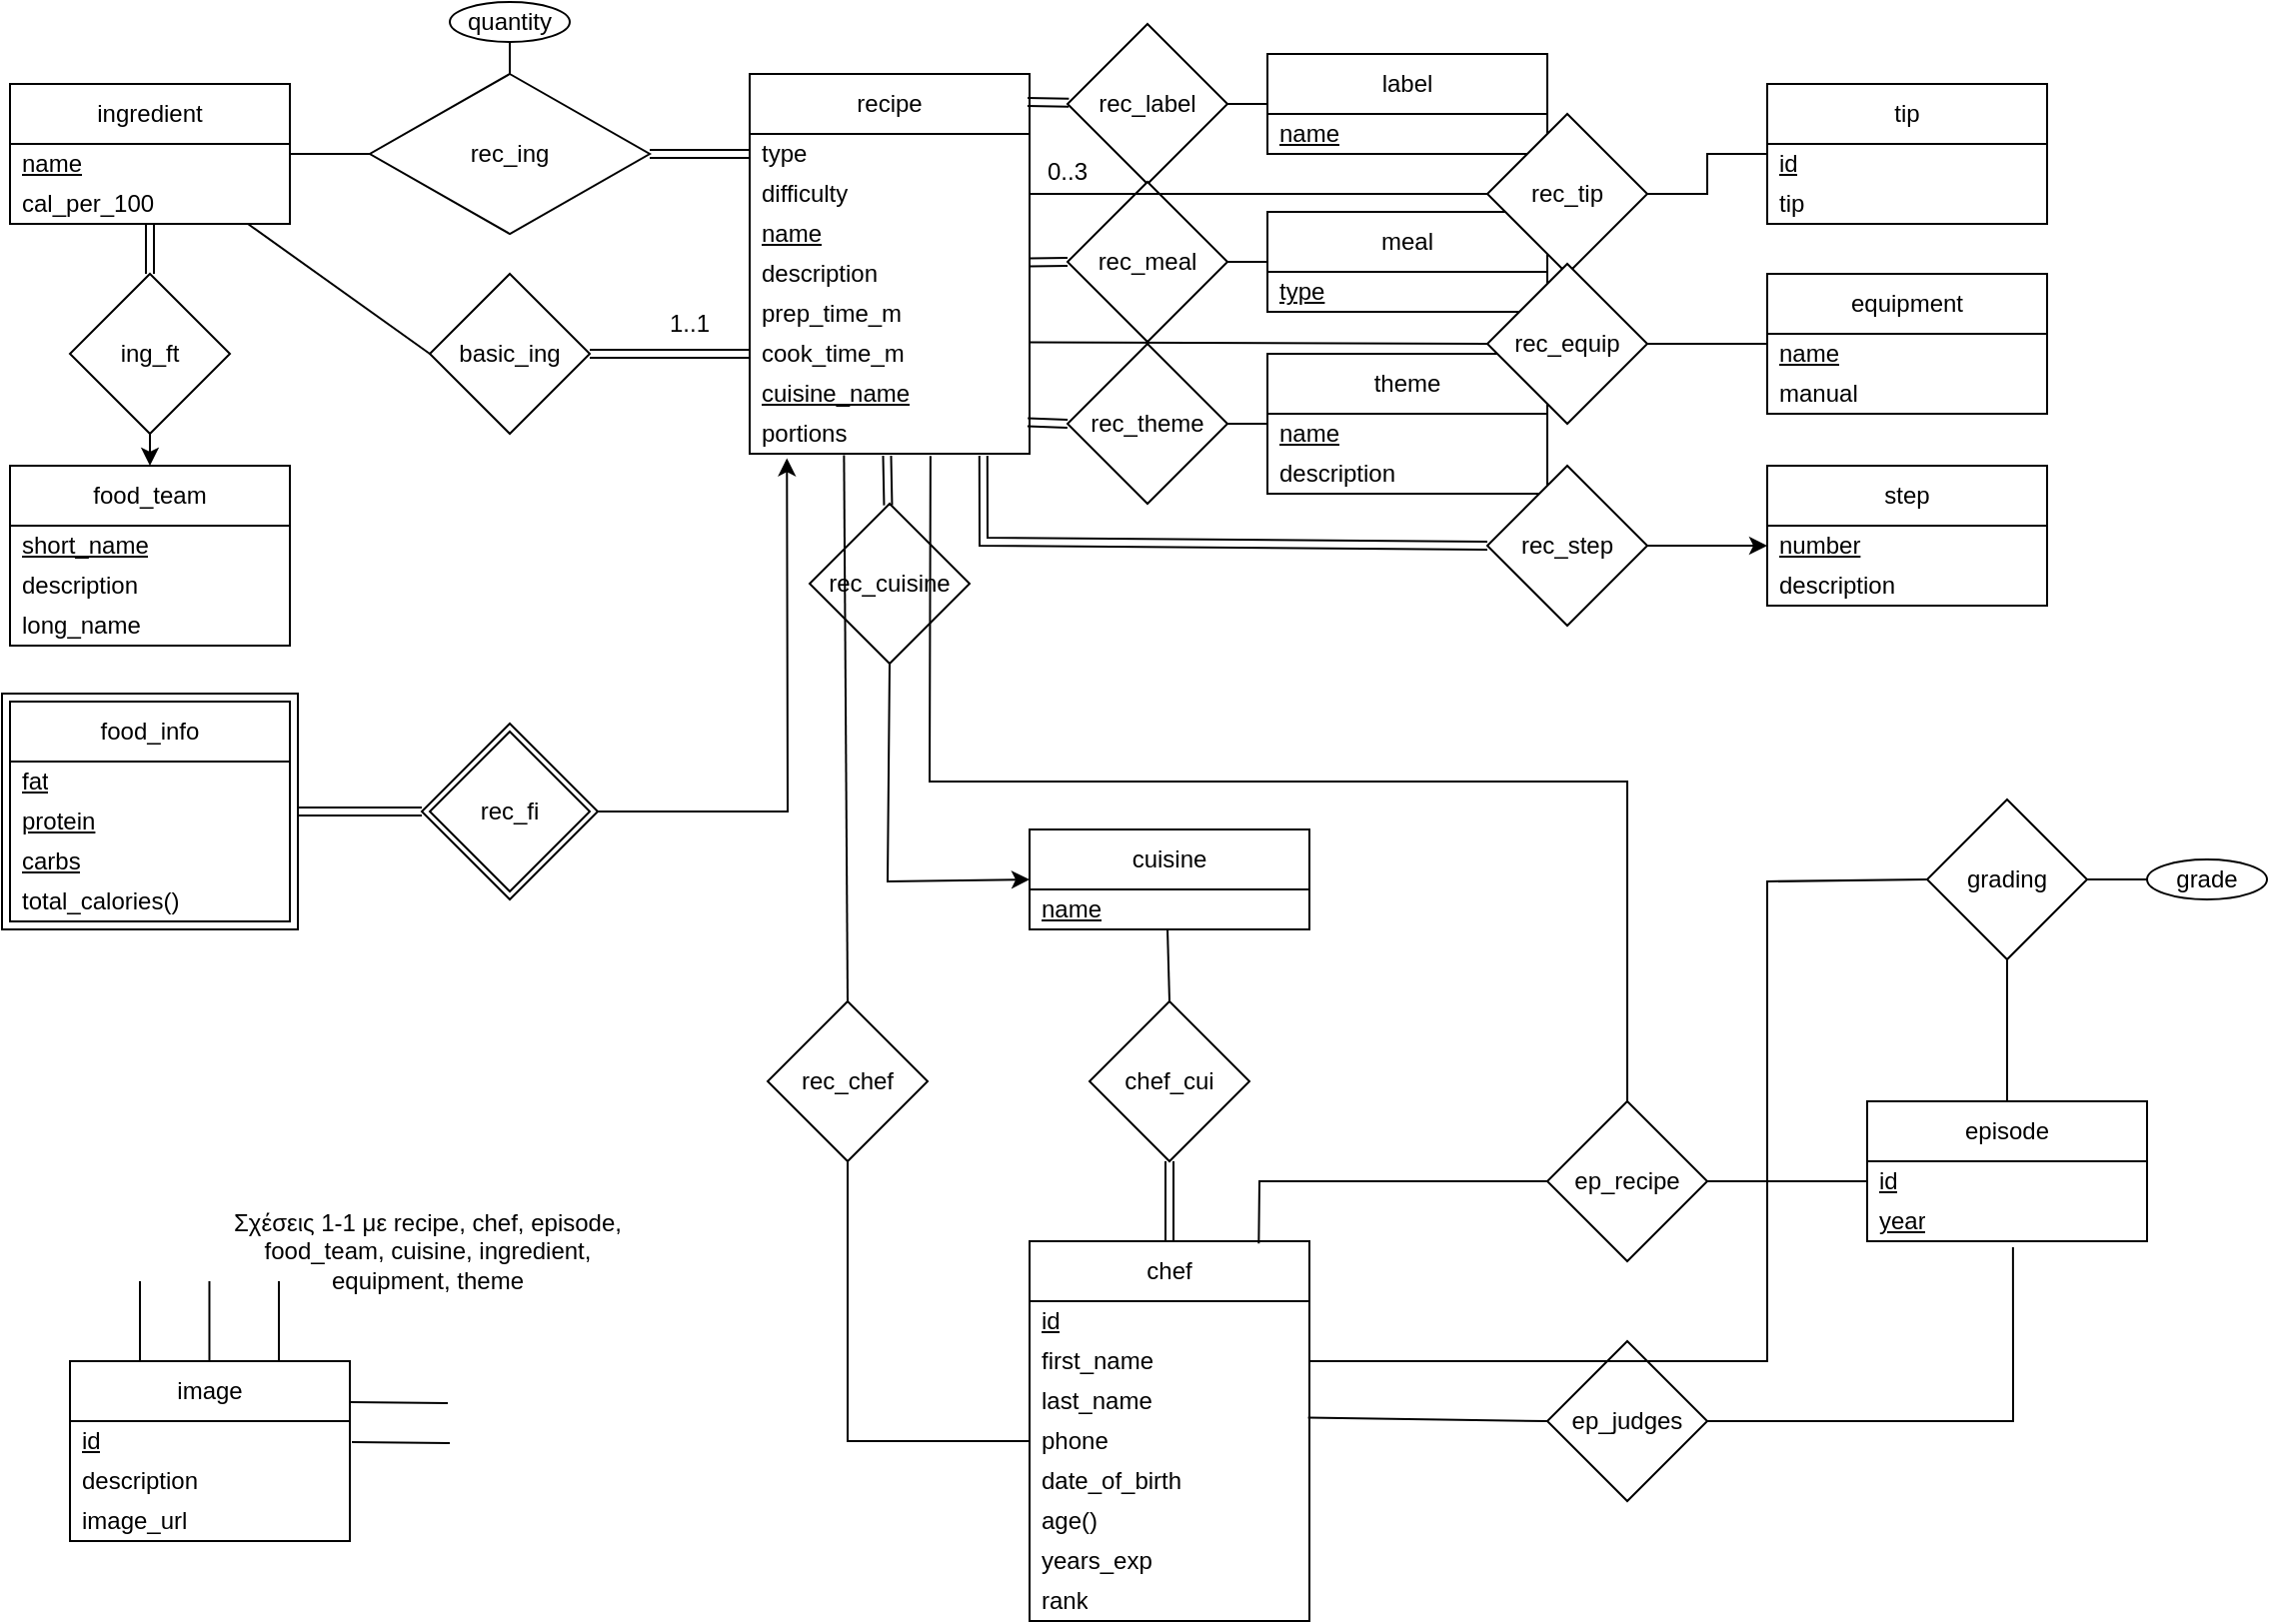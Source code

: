 <mxfile version="24.4.6" type="device">
  <diagram name="Page-1" id="VvwbTMG8EiaJd-8BkJKD">
    <mxGraphModel dx="2098" dy="1212" grid="1" gridSize="10" guides="1" tooltips="1" connect="1" arrows="1" fold="1" page="1" pageScale="1" pageWidth="1169" pageHeight="827" math="0" shadow="0">
      <root>
        <mxCell id="0" />
        <mxCell id="1" parent="0" />
        <mxCell id="Vcjih-bWMcRO7OLisYmq-1532" value="" style="group" vertex="1" connectable="0" parent="1">
          <mxGeometry x="20" y="9" width="1133" height="810" as="geometry" />
        </mxCell>
        <mxCell id="Vcjih-bWMcRO7OLisYmq-1384" value="recipe" style="swimlane;fontStyle=0;childLayout=stackLayout;horizontal=1;startSize=30;horizontalStack=0;resizeParent=1;resizeParentMax=0;resizeLast=0;collapsible=1;marginBottom=0;whiteSpace=wrap;html=1;" vertex="1" parent="Vcjih-bWMcRO7OLisYmq-1532">
          <mxGeometry x="374" y="36" width="140" height="190" as="geometry" />
        </mxCell>
        <mxCell id="Vcjih-bWMcRO7OLisYmq-1385" value="type" style="text;strokeColor=none;fillColor=none;align=left;verticalAlign=middle;spacingLeft=4;spacingRight=4;overflow=hidden;points=[[0,0.5],[1,0.5]];portConstraint=eastwest;rotatable=0;whiteSpace=wrap;html=1;" vertex="1" parent="Vcjih-bWMcRO7OLisYmq-1384">
          <mxGeometry y="30" width="140" height="20" as="geometry" />
        </mxCell>
        <mxCell id="Vcjih-bWMcRO7OLisYmq-1386" value="difficulty" style="text;strokeColor=none;fillColor=none;align=left;verticalAlign=middle;spacingLeft=4;spacingRight=4;overflow=hidden;points=[[0,0.5],[1,0.5]];portConstraint=eastwest;rotatable=0;whiteSpace=wrap;html=1;" vertex="1" parent="Vcjih-bWMcRO7OLisYmq-1384">
          <mxGeometry y="50" width="140" height="20" as="geometry" />
        </mxCell>
        <mxCell id="Vcjih-bWMcRO7OLisYmq-1387" value="&lt;u&gt;name&lt;/u&gt;" style="text;strokeColor=none;fillColor=none;align=left;verticalAlign=middle;spacingLeft=4;spacingRight=4;overflow=hidden;points=[[0,0.5],[1,0.5]];portConstraint=eastwest;rotatable=0;whiteSpace=wrap;html=1;" vertex="1" parent="Vcjih-bWMcRO7OLisYmq-1384">
          <mxGeometry y="70" width="140" height="20" as="geometry" />
        </mxCell>
        <mxCell id="Vcjih-bWMcRO7OLisYmq-1389" value="description" style="text;strokeColor=none;fillColor=none;align=left;verticalAlign=middle;spacingLeft=4;spacingRight=4;overflow=hidden;points=[[0,0.5],[1,0.5]];portConstraint=eastwest;rotatable=0;whiteSpace=wrap;html=1;" vertex="1" parent="Vcjih-bWMcRO7OLisYmq-1384">
          <mxGeometry y="90" width="140" height="20" as="geometry" />
        </mxCell>
        <mxCell id="Vcjih-bWMcRO7OLisYmq-1390" value="prep_time_m" style="text;strokeColor=none;fillColor=none;align=left;verticalAlign=middle;spacingLeft=4;spacingRight=4;overflow=hidden;points=[[0,0.5],[1,0.5]];portConstraint=eastwest;rotatable=0;whiteSpace=wrap;html=1;" vertex="1" parent="Vcjih-bWMcRO7OLisYmq-1384">
          <mxGeometry y="110" width="140" height="20" as="geometry" />
        </mxCell>
        <mxCell id="Vcjih-bWMcRO7OLisYmq-1391" value="cook_time_m" style="text;strokeColor=none;fillColor=none;align=left;verticalAlign=middle;spacingLeft=4;spacingRight=4;overflow=hidden;points=[[0,0.5],[1,0.5]];portConstraint=eastwest;rotatable=0;whiteSpace=wrap;html=1;" vertex="1" parent="Vcjih-bWMcRO7OLisYmq-1384">
          <mxGeometry y="130" width="140" height="20" as="geometry" />
        </mxCell>
        <mxCell id="Vcjih-bWMcRO7OLisYmq-1392" value="&lt;u&gt;cuisine_name&lt;/u&gt;" style="text;strokeColor=none;fillColor=none;align=left;verticalAlign=middle;spacingLeft=4;spacingRight=4;overflow=hidden;points=[[0,0.5],[1,0.5]];portConstraint=eastwest;rotatable=0;whiteSpace=wrap;html=1;" vertex="1" parent="Vcjih-bWMcRO7OLisYmq-1384">
          <mxGeometry y="150" width="140" height="20" as="geometry" />
        </mxCell>
        <mxCell id="Vcjih-bWMcRO7OLisYmq-1394" value="portions" style="text;strokeColor=none;fillColor=none;align=left;verticalAlign=middle;spacingLeft=4;spacingRight=4;overflow=hidden;points=[[0,0.5],[1,0.5]];portConstraint=eastwest;rotatable=0;whiteSpace=wrap;html=1;" vertex="1" parent="Vcjih-bWMcRO7OLisYmq-1384">
          <mxGeometry y="170" width="140" height="20" as="geometry" />
        </mxCell>
        <mxCell id="Vcjih-bWMcRO7OLisYmq-1396" value="ingredient" style="swimlane;fontStyle=0;childLayout=stackLayout;horizontal=1;startSize=30;horizontalStack=0;resizeParent=1;resizeParentMax=0;resizeLast=0;collapsible=1;marginBottom=0;whiteSpace=wrap;html=1;" vertex="1" parent="Vcjih-bWMcRO7OLisYmq-1532">
          <mxGeometry x="4" y="41" width="140" height="70" as="geometry" />
        </mxCell>
        <mxCell id="Vcjih-bWMcRO7OLisYmq-1397" value="&lt;u&gt;name&lt;/u&gt;" style="text;strokeColor=none;fillColor=none;align=left;verticalAlign=middle;spacingLeft=4;spacingRight=4;overflow=hidden;points=[[0,0.5],[1,0.5]];portConstraint=eastwest;rotatable=0;whiteSpace=wrap;html=1;" vertex="1" parent="Vcjih-bWMcRO7OLisYmq-1396">
          <mxGeometry y="30" width="140" height="20" as="geometry" />
        </mxCell>
        <mxCell id="Vcjih-bWMcRO7OLisYmq-1398" value="cal_per_100" style="text;strokeColor=none;fillColor=none;align=left;verticalAlign=middle;spacingLeft=4;spacingRight=4;overflow=hidden;points=[[0,0.5],[1,0.5]];portConstraint=eastwest;rotatable=0;whiteSpace=wrap;html=1;" vertex="1" parent="Vcjih-bWMcRO7OLisYmq-1396">
          <mxGeometry y="50" width="140" height="20" as="geometry" />
        </mxCell>
        <mxCell id="Vcjih-bWMcRO7OLisYmq-1407" value="rec_ing" style="rhombus;whiteSpace=wrap;html=1;" vertex="1" parent="Vcjih-bWMcRO7OLisYmq-1532">
          <mxGeometry x="184" y="36" width="140" height="80" as="geometry" />
        </mxCell>
        <mxCell id="Vcjih-bWMcRO7OLisYmq-1409" value="" style="shape=link;endArrow=classic;html=1;rounded=0;entryX=1;entryY=0.5;entryDx=0;entryDy=0;exitX=0;exitY=0.5;exitDx=0;exitDy=0;" edge="1" parent="Vcjih-bWMcRO7OLisYmq-1532" source="Vcjih-bWMcRO7OLisYmq-1385" target="Vcjih-bWMcRO7OLisYmq-1407">
          <mxGeometry width="50" height="50" relative="1" as="geometry">
            <mxPoint x="314" y="346" as="sourcePoint" />
            <mxPoint x="364" y="296" as="targetPoint" />
          </mxGeometry>
        </mxCell>
        <mxCell id="Vcjih-bWMcRO7OLisYmq-1410" value="" style="endArrow=none;html=1;rounded=0;entryX=0;entryY=0.5;entryDx=0;entryDy=0;" edge="1" parent="Vcjih-bWMcRO7OLisYmq-1532" source="Vcjih-bWMcRO7OLisYmq-1396" target="Vcjih-bWMcRO7OLisYmq-1407">
          <mxGeometry width="50" height="50" relative="1" as="geometry">
            <mxPoint x="484" y="446" as="sourcePoint" />
            <mxPoint x="534" y="396" as="targetPoint" />
          </mxGeometry>
        </mxCell>
        <mxCell id="Vcjih-bWMcRO7OLisYmq-1411" value="food_team" style="swimlane;fontStyle=0;childLayout=stackLayout;horizontal=1;startSize=30;horizontalStack=0;resizeParent=1;resizeParentMax=0;resizeLast=0;collapsible=1;marginBottom=0;whiteSpace=wrap;html=1;" vertex="1" parent="Vcjih-bWMcRO7OLisYmq-1532">
          <mxGeometry x="4" y="232" width="140" height="90" as="geometry" />
        </mxCell>
        <mxCell id="Vcjih-bWMcRO7OLisYmq-1412" value="&lt;u&gt;short_name&lt;/u&gt;" style="text;strokeColor=none;fillColor=none;align=left;verticalAlign=middle;spacingLeft=4;spacingRight=4;overflow=hidden;points=[[0,0.5],[1,0.5]];portConstraint=eastwest;rotatable=0;whiteSpace=wrap;html=1;" vertex="1" parent="Vcjih-bWMcRO7OLisYmq-1411">
          <mxGeometry y="30" width="140" height="20" as="geometry" />
        </mxCell>
        <mxCell id="Vcjih-bWMcRO7OLisYmq-1413" value="description" style="text;strokeColor=none;fillColor=none;align=left;verticalAlign=middle;spacingLeft=4;spacingRight=4;overflow=hidden;points=[[0,0.5],[1,0.5]];portConstraint=eastwest;rotatable=0;whiteSpace=wrap;html=1;" vertex="1" parent="Vcjih-bWMcRO7OLisYmq-1411">
          <mxGeometry y="50" width="140" height="20" as="geometry" />
        </mxCell>
        <mxCell id="Vcjih-bWMcRO7OLisYmq-1414" value="long_name" style="text;strokeColor=none;fillColor=none;align=left;verticalAlign=middle;spacingLeft=4;spacingRight=4;overflow=hidden;points=[[0,0.5],[1,0.5]];portConstraint=eastwest;rotatable=0;whiteSpace=wrap;html=1;" vertex="1" parent="Vcjih-bWMcRO7OLisYmq-1411">
          <mxGeometry y="70" width="140" height="20" as="geometry" />
        </mxCell>
        <mxCell id="Vcjih-bWMcRO7OLisYmq-1416" value="ing_ft" style="rhombus;whiteSpace=wrap;html=1;" vertex="1" parent="Vcjih-bWMcRO7OLisYmq-1532">
          <mxGeometry x="34" y="136" width="80" height="80" as="geometry" />
        </mxCell>
        <mxCell id="Vcjih-bWMcRO7OLisYmq-1417" value="" style="shape=link;endArrow=classic;html=1;rounded=0;entryX=0.5;entryY=0;entryDx=0;entryDy=0;" edge="1" parent="Vcjih-bWMcRO7OLisYmq-1532" source="Vcjih-bWMcRO7OLisYmq-1396" target="Vcjih-bWMcRO7OLisYmq-1416">
          <mxGeometry width="50" height="50" relative="1" as="geometry">
            <mxPoint x="494" y="376" as="sourcePoint" />
            <mxPoint x="544" y="326" as="targetPoint" />
          </mxGeometry>
        </mxCell>
        <mxCell id="Vcjih-bWMcRO7OLisYmq-1418" value="" style="endArrow=classic;html=1;rounded=0;entryX=0.5;entryY=0;entryDx=0;entryDy=0;exitX=0.5;exitY=1;exitDx=0;exitDy=0;" edge="1" parent="Vcjih-bWMcRO7OLisYmq-1532" source="Vcjih-bWMcRO7OLisYmq-1416" target="Vcjih-bWMcRO7OLisYmq-1411">
          <mxGeometry width="50" height="50" relative="1" as="geometry">
            <mxPoint x="494" y="376" as="sourcePoint" />
            <mxPoint x="544" y="326" as="targetPoint" />
          </mxGeometry>
        </mxCell>
        <mxCell id="Vcjih-bWMcRO7OLisYmq-1419" value="basic_ing" style="rhombus;whiteSpace=wrap;html=1;" vertex="1" parent="Vcjih-bWMcRO7OLisYmq-1532">
          <mxGeometry x="214" y="136" width="80" height="80" as="geometry" />
        </mxCell>
        <mxCell id="Vcjih-bWMcRO7OLisYmq-1420" value="" style="shape=link;endArrow=classic;html=1;rounded=0;entryX=1;entryY=0.5;entryDx=0;entryDy=0;exitX=0;exitY=0.5;exitDx=0;exitDy=0;" edge="1" parent="Vcjih-bWMcRO7OLisYmq-1532" source="Vcjih-bWMcRO7OLisYmq-1391" target="Vcjih-bWMcRO7OLisYmq-1419">
          <mxGeometry width="50" height="50" relative="1" as="geometry">
            <mxPoint x="384" y="86" as="sourcePoint" />
            <mxPoint x="334" y="86" as="targetPoint" />
          </mxGeometry>
        </mxCell>
        <mxCell id="Vcjih-bWMcRO7OLisYmq-1421" value="" style="endArrow=none;html=1;rounded=0;entryX=0;entryY=0.5;entryDx=0;entryDy=0;" edge="1" parent="Vcjih-bWMcRO7OLisYmq-1532" source="Vcjih-bWMcRO7OLisYmq-1396" target="Vcjih-bWMcRO7OLisYmq-1419">
          <mxGeometry width="50" height="50" relative="1" as="geometry">
            <mxPoint x="154" y="86" as="sourcePoint" />
            <mxPoint x="194" y="86" as="targetPoint" />
          </mxGeometry>
        </mxCell>
        <mxCell id="Vcjih-bWMcRO7OLisYmq-1422" value="1..1" style="text;html=1;align=center;verticalAlign=middle;whiteSpace=wrap;rounded=0;" vertex="1" parent="Vcjih-bWMcRO7OLisYmq-1532">
          <mxGeometry x="314" y="146" width="60" height="30" as="geometry" />
        </mxCell>
        <mxCell id="Vcjih-bWMcRO7OLisYmq-1425" value="label" style="swimlane;fontStyle=0;childLayout=stackLayout;horizontal=1;startSize=30;horizontalStack=0;resizeParent=1;resizeParentMax=0;resizeLast=0;collapsible=1;marginBottom=0;whiteSpace=wrap;html=1;" vertex="1" parent="Vcjih-bWMcRO7OLisYmq-1532">
          <mxGeometry x="633" y="26" width="140" height="50" as="geometry" />
        </mxCell>
        <mxCell id="Vcjih-bWMcRO7OLisYmq-1426" value="&lt;u&gt;name&lt;/u&gt;" style="text;strokeColor=none;fillColor=none;align=left;verticalAlign=middle;spacingLeft=4;spacingRight=4;overflow=hidden;points=[[0,0.5],[1,0.5]];portConstraint=eastwest;rotatable=0;whiteSpace=wrap;html=1;" vertex="1" parent="Vcjih-bWMcRO7OLisYmq-1425">
          <mxGeometry y="30" width="140" height="20" as="geometry" />
        </mxCell>
        <mxCell id="Vcjih-bWMcRO7OLisYmq-1428" value="meal" style="swimlane;fontStyle=0;childLayout=stackLayout;horizontal=1;startSize=30;horizontalStack=0;resizeParent=1;resizeParentMax=0;resizeLast=0;collapsible=1;marginBottom=0;whiteSpace=wrap;html=1;" vertex="1" parent="Vcjih-bWMcRO7OLisYmq-1532">
          <mxGeometry x="633" y="105" width="140" height="50" as="geometry" />
        </mxCell>
        <mxCell id="Vcjih-bWMcRO7OLisYmq-1429" value="&lt;u&gt;type&lt;/u&gt;" style="text;strokeColor=none;fillColor=none;align=left;verticalAlign=middle;spacingLeft=4;spacingRight=4;overflow=hidden;points=[[0,0.5],[1,0.5]];portConstraint=eastwest;rotatable=0;whiteSpace=wrap;html=1;" vertex="1" parent="Vcjih-bWMcRO7OLisYmq-1428">
          <mxGeometry y="30" width="140" height="20" as="geometry" />
        </mxCell>
        <mxCell id="Vcjih-bWMcRO7OLisYmq-1430" value="rec_label" style="rhombus;whiteSpace=wrap;html=1;" vertex="1" parent="Vcjih-bWMcRO7OLisYmq-1532">
          <mxGeometry x="533" y="11" width="80" height="80" as="geometry" />
        </mxCell>
        <mxCell id="Vcjih-bWMcRO7OLisYmq-1431" value="rec_meal" style="rhombus;whiteSpace=wrap;html=1;" vertex="1" parent="Vcjih-bWMcRO7OLisYmq-1532">
          <mxGeometry x="533" y="90" width="80" height="80" as="geometry" />
        </mxCell>
        <mxCell id="Vcjih-bWMcRO7OLisYmq-1432" value="" style="endArrow=none;html=1;rounded=0;entryX=0;entryY=0.5;entryDx=0;entryDy=0;exitX=1;exitY=0.5;exitDx=0;exitDy=0;" edge="1" parent="Vcjih-bWMcRO7OLisYmq-1532" source="Vcjih-bWMcRO7OLisYmq-1431" target="Vcjih-bWMcRO7OLisYmq-1428">
          <mxGeometry width="50" height="50" relative="1" as="geometry">
            <mxPoint x="503" y="400" as="sourcePoint" />
            <mxPoint x="553" y="350" as="targetPoint" />
          </mxGeometry>
        </mxCell>
        <mxCell id="Vcjih-bWMcRO7OLisYmq-1433" value="" style="endArrow=none;html=1;rounded=0;entryX=0;entryY=0.5;entryDx=0;entryDy=0;exitX=1;exitY=0.5;exitDx=0;exitDy=0;" edge="1" parent="Vcjih-bWMcRO7OLisYmq-1532" source="Vcjih-bWMcRO7OLisYmq-1430" target="Vcjih-bWMcRO7OLisYmq-1425">
          <mxGeometry width="50" height="50" relative="1" as="geometry">
            <mxPoint x="623" y="131" as="sourcePoint" />
            <mxPoint x="643" y="131" as="targetPoint" />
          </mxGeometry>
        </mxCell>
        <mxCell id="Vcjih-bWMcRO7OLisYmq-1434" value="" style="endArrow=none;html=1;rounded=0;shape=link;" edge="1" parent="Vcjih-bWMcRO7OLisYmq-1532" target="Vcjih-bWMcRO7OLisYmq-1430">
          <mxGeometry width="50" height="50" relative="1" as="geometry">
            <mxPoint x="513" y="50" as="sourcePoint" />
            <mxPoint x="533" y="54" as="targetPoint" />
          </mxGeometry>
        </mxCell>
        <mxCell id="Vcjih-bWMcRO7OLisYmq-1435" value="" style="endArrow=none;html=1;rounded=0;entryX=0;entryY=0.5;entryDx=0;entryDy=0;shape=link;" edge="1" parent="Vcjih-bWMcRO7OLisYmq-1532" source="Vcjih-bWMcRO7OLisYmq-1384" target="Vcjih-bWMcRO7OLisYmq-1431">
          <mxGeometry width="50" height="50" relative="1" as="geometry">
            <mxPoint x="523" y="60" as="sourcePoint" />
            <mxPoint x="543" y="64" as="targetPoint" />
          </mxGeometry>
        </mxCell>
        <mxCell id="Vcjih-bWMcRO7OLisYmq-1436" value="theme" style="swimlane;fontStyle=0;childLayout=stackLayout;horizontal=1;startSize=30;horizontalStack=0;resizeParent=1;resizeParentMax=0;resizeLast=0;collapsible=1;marginBottom=0;whiteSpace=wrap;html=1;" vertex="1" parent="Vcjih-bWMcRO7OLisYmq-1532">
          <mxGeometry x="633" y="176" width="140" height="70" as="geometry" />
        </mxCell>
        <mxCell id="Vcjih-bWMcRO7OLisYmq-1437" value="&lt;u&gt;name&lt;/u&gt;" style="text;strokeColor=none;fillColor=none;align=left;verticalAlign=middle;spacingLeft=4;spacingRight=4;overflow=hidden;points=[[0,0.5],[1,0.5]];portConstraint=eastwest;rotatable=0;whiteSpace=wrap;html=1;fontStyle=0" vertex="1" parent="Vcjih-bWMcRO7OLisYmq-1436">
          <mxGeometry y="30" width="140" height="20" as="geometry" />
        </mxCell>
        <mxCell id="Vcjih-bWMcRO7OLisYmq-1440" value="description" style="text;strokeColor=none;fillColor=none;align=left;verticalAlign=middle;spacingLeft=4;spacingRight=4;overflow=hidden;points=[[0,0.5],[1,0.5]];portConstraint=eastwest;rotatable=0;whiteSpace=wrap;html=1;fontStyle=0" vertex="1" parent="Vcjih-bWMcRO7OLisYmq-1436">
          <mxGeometry y="50" width="140" height="20" as="geometry" />
        </mxCell>
        <mxCell id="Vcjih-bWMcRO7OLisYmq-1442" value="" style="edgeStyle=orthogonalEdgeStyle;rounded=0;orthogonalLoop=1;jettySize=auto;html=1;endArrow=none;endFill=0;" edge="1" parent="Vcjih-bWMcRO7OLisYmq-1532" source="Vcjih-bWMcRO7OLisYmq-1441" target="Vcjih-bWMcRO7OLisYmq-1436">
          <mxGeometry relative="1" as="geometry" />
        </mxCell>
        <mxCell id="Vcjih-bWMcRO7OLisYmq-1441" value="rec_theme" style="rhombus;whiteSpace=wrap;html=1;" vertex="1" parent="Vcjih-bWMcRO7OLisYmq-1532">
          <mxGeometry x="533" y="171" width="80" height="80" as="geometry" />
        </mxCell>
        <mxCell id="Vcjih-bWMcRO7OLisYmq-1445" value="" style="endArrow=none;html=1;rounded=0;entryX=0;entryY=0.5;entryDx=0;entryDy=0;shape=link;exitX=0.993;exitY=0.212;exitDx=0;exitDy=0;exitPerimeter=0;" edge="1" parent="Vcjih-bWMcRO7OLisYmq-1532" source="Vcjih-bWMcRO7OLisYmq-1394" target="Vcjih-bWMcRO7OLisYmq-1441">
          <mxGeometry width="50" height="50" relative="1" as="geometry">
            <mxPoint x="524" y="187" as="sourcePoint" />
            <mxPoint x="543" y="187" as="targetPoint" />
          </mxGeometry>
        </mxCell>
        <mxCell id="Vcjih-bWMcRO7OLisYmq-1447" value="tip" style="swimlane;fontStyle=0;childLayout=stackLayout;horizontal=1;startSize=30;horizontalStack=0;resizeParent=1;resizeParentMax=0;resizeLast=0;collapsible=1;marginBottom=0;whiteSpace=wrap;html=1;" vertex="1" parent="Vcjih-bWMcRO7OLisYmq-1532">
          <mxGeometry x="883" y="41" width="140" height="70" as="geometry" />
        </mxCell>
        <mxCell id="Vcjih-bWMcRO7OLisYmq-1448" value="&lt;u&gt;id&lt;/u&gt;" style="text;strokeColor=none;fillColor=none;align=left;verticalAlign=middle;spacingLeft=4;spacingRight=4;overflow=hidden;points=[[0,0.5],[1,0.5]];portConstraint=eastwest;rotatable=0;whiteSpace=wrap;html=1;fontStyle=0" vertex="1" parent="Vcjih-bWMcRO7OLisYmq-1447">
          <mxGeometry y="30" width="140" height="20" as="geometry" />
        </mxCell>
        <mxCell id="Vcjih-bWMcRO7OLisYmq-1449" value="tip" style="text;strokeColor=none;fillColor=none;align=left;verticalAlign=middle;spacingLeft=4;spacingRight=4;overflow=hidden;points=[[0,0.5],[1,0.5]];portConstraint=eastwest;rotatable=0;whiteSpace=wrap;html=1;fontStyle=0" vertex="1" parent="Vcjih-bWMcRO7OLisYmq-1447">
          <mxGeometry y="50" width="140" height="20" as="geometry" />
        </mxCell>
        <mxCell id="Vcjih-bWMcRO7OLisYmq-1451" value="" style="edgeStyle=orthogonalEdgeStyle;rounded=0;orthogonalLoop=1;jettySize=auto;html=1;endArrow=none;endFill=0;" edge="1" parent="Vcjih-bWMcRO7OLisYmq-1532" source="Vcjih-bWMcRO7OLisYmq-1450" target="Vcjih-bWMcRO7OLisYmq-1447">
          <mxGeometry relative="1" as="geometry" />
        </mxCell>
        <mxCell id="Vcjih-bWMcRO7OLisYmq-1450" value="rec_tip" style="rhombus;whiteSpace=wrap;html=1;" vertex="1" parent="Vcjih-bWMcRO7OLisYmq-1532">
          <mxGeometry x="743" y="56" width="80" height="80" as="geometry" />
        </mxCell>
        <mxCell id="Vcjih-bWMcRO7OLisYmq-1452" value="" style="edgeStyle=orthogonalEdgeStyle;rounded=0;orthogonalLoop=1;jettySize=auto;html=1;endArrow=none;endFill=0;exitX=0;exitY=0.5;exitDx=0;exitDy=0;entryX=1;entryY=0.5;entryDx=0;entryDy=0;" edge="1" parent="Vcjih-bWMcRO7OLisYmq-1532" source="Vcjih-bWMcRO7OLisYmq-1450" target="Vcjih-bWMcRO7OLisYmq-1386">
          <mxGeometry relative="1" as="geometry">
            <mxPoint x="833" y="106" as="sourcePoint" />
            <mxPoint x="893" y="106" as="targetPoint" />
          </mxGeometry>
        </mxCell>
        <mxCell id="Vcjih-bWMcRO7OLisYmq-1453" value="0..3" style="text;html=1;align=center;verticalAlign=middle;whiteSpace=wrap;rounded=0;" vertex="1" parent="Vcjih-bWMcRO7OLisYmq-1532">
          <mxGeometry x="503" y="70" width="60" height="30" as="geometry" />
        </mxCell>
        <mxCell id="Vcjih-bWMcRO7OLisYmq-1454" value="cuisine" style="swimlane;fontStyle=0;childLayout=stackLayout;horizontal=1;startSize=30;horizontalStack=0;resizeParent=1;resizeParentMax=0;resizeLast=0;collapsible=1;marginBottom=0;whiteSpace=wrap;html=1;" vertex="1" parent="Vcjih-bWMcRO7OLisYmq-1532">
          <mxGeometry x="514" y="414" width="140" height="50" as="geometry" />
        </mxCell>
        <mxCell id="Vcjih-bWMcRO7OLisYmq-1455" value="&lt;u&gt;name&lt;/u&gt;" style="text;strokeColor=none;fillColor=none;align=left;verticalAlign=middle;spacingLeft=4;spacingRight=4;overflow=hidden;points=[[0,0.5],[1,0.5]];portConstraint=eastwest;rotatable=0;whiteSpace=wrap;html=1;" vertex="1" parent="Vcjih-bWMcRO7OLisYmq-1454">
          <mxGeometry y="30" width="140" height="20" as="geometry" />
        </mxCell>
        <mxCell id="Vcjih-bWMcRO7OLisYmq-1459" value="rec_cuisine" style="rhombus;whiteSpace=wrap;html=1;" vertex="1" parent="Vcjih-bWMcRO7OLisYmq-1532">
          <mxGeometry x="404" y="251" width="80" height="80" as="geometry" />
        </mxCell>
        <mxCell id="Vcjih-bWMcRO7OLisYmq-1460" value="" style="endArrow=none;html=1;rounded=0;shape=link;entryX=0.491;entryY=1.05;entryDx=0;entryDy=0;entryPerimeter=0;" edge="1" parent="Vcjih-bWMcRO7OLisYmq-1532" source="Vcjih-bWMcRO7OLisYmq-1459" target="Vcjih-bWMcRO7OLisYmq-1394">
          <mxGeometry width="50" height="50" relative="1" as="geometry">
            <mxPoint x="444" y="251" as="sourcePoint" />
            <mxPoint x="443" y="230" as="targetPoint" />
          </mxGeometry>
        </mxCell>
        <mxCell id="Vcjih-bWMcRO7OLisYmq-1461" value="" style="endArrow=classic;html=1;rounded=0;entryX=0;entryY=0.5;entryDx=0;entryDy=0;exitX=0.5;exitY=1;exitDx=0;exitDy=0;" edge="1" parent="Vcjih-bWMcRO7OLisYmq-1532" source="Vcjih-bWMcRO7OLisYmq-1459" target="Vcjih-bWMcRO7OLisYmq-1454">
          <mxGeometry width="50" height="50" relative="1" as="geometry">
            <mxPoint x="643" y="360" as="sourcePoint" />
            <mxPoint x="693" y="310" as="targetPoint" />
            <Array as="points">
              <mxPoint x="443" y="440" />
            </Array>
          </mxGeometry>
        </mxCell>
        <mxCell id="Vcjih-bWMcRO7OLisYmq-1462" value="quantity" style="ellipse;whiteSpace=wrap;html=1;" vertex="1" parent="Vcjih-bWMcRO7OLisYmq-1532">
          <mxGeometry x="224" width="60" height="20" as="geometry" />
        </mxCell>
        <mxCell id="Vcjih-bWMcRO7OLisYmq-1463" value="" style="endArrow=none;html=1;rounded=0;entryX=0.5;entryY=1;entryDx=0;entryDy=0;exitX=0.5;exitY=0;exitDx=0;exitDy=0;" edge="1" parent="Vcjih-bWMcRO7OLisYmq-1532" source="Vcjih-bWMcRO7OLisYmq-1407" target="Vcjih-bWMcRO7OLisYmq-1462">
          <mxGeometry width="50" height="50" relative="1" as="geometry">
            <mxPoint x="154" y="86" as="sourcePoint" />
            <mxPoint x="194" y="86" as="targetPoint" />
          </mxGeometry>
        </mxCell>
        <mxCell id="Vcjih-bWMcRO7OLisYmq-1464" value="equipment" style="swimlane;fontStyle=0;childLayout=stackLayout;horizontal=1;startSize=30;horizontalStack=0;resizeParent=1;resizeParentMax=0;resizeLast=0;collapsible=1;marginBottom=0;whiteSpace=wrap;html=1;" vertex="1" parent="Vcjih-bWMcRO7OLisYmq-1532">
          <mxGeometry x="883" y="136" width="140" height="70" as="geometry" />
        </mxCell>
        <mxCell id="Vcjih-bWMcRO7OLisYmq-1465" value="&lt;u&gt;name&lt;/u&gt;" style="text;strokeColor=none;fillColor=none;align=left;verticalAlign=middle;spacingLeft=4;spacingRight=4;overflow=hidden;points=[[0,0.5],[1,0.5]];portConstraint=eastwest;rotatable=0;whiteSpace=wrap;html=1;fontStyle=0" vertex="1" parent="Vcjih-bWMcRO7OLisYmq-1464">
          <mxGeometry y="30" width="140" height="20" as="geometry" />
        </mxCell>
        <mxCell id="Vcjih-bWMcRO7OLisYmq-1466" value="manual" style="text;strokeColor=none;fillColor=none;align=left;verticalAlign=middle;spacingLeft=4;spacingRight=4;overflow=hidden;points=[[0,0.5],[1,0.5]];portConstraint=eastwest;rotatable=0;whiteSpace=wrap;html=1;fontStyle=0" vertex="1" parent="Vcjih-bWMcRO7OLisYmq-1464">
          <mxGeometry y="50" width="140" height="20" as="geometry" />
        </mxCell>
        <mxCell id="Vcjih-bWMcRO7OLisYmq-1467" value="rec_equip" style="rhombus;whiteSpace=wrap;html=1;" vertex="1" parent="Vcjih-bWMcRO7OLisYmq-1532">
          <mxGeometry x="743" y="131" width="80" height="80" as="geometry" />
        </mxCell>
        <mxCell id="Vcjih-bWMcRO7OLisYmq-1468" value="" style="endArrow=none;html=1;rounded=0;exitX=0.997;exitY=0.212;exitDx=0;exitDy=0;exitPerimeter=0;entryX=0;entryY=0.5;entryDx=0;entryDy=0;" edge="1" parent="Vcjih-bWMcRO7OLisYmq-1532" source="Vcjih-bWMcRO7OLisYmq-1391" target="Vcjih-bWMcRO7OLisYmq-1467">
          <mxGeometry width="50" height="50" relative="1" as="geometry">
            <mxPoint x="753" y="220" as="sourcePoint" />
            <mxPoint x="803" y="170" as="targetPoint" />
          </mxGeometry>
        </mxCell>
        <mxCell id="Vcjih-bWMcRO7OLisYmq-1469" value="" style="endArrow=none;html=1;rounded=0;entryX=1;entryY=0.5;entryDx=0;entryDy=0;" edge="1" parent="Vcjih-bWMcRO7OLisYmq-1532" source="Vcjih-bWMcRO7OLisYmq-1464" target="Vcjih-bWMcRO7OLisYmq-1467">
          <mxGeometry width="50" height="50" relative="1" as="geometry">
            <mxPoint x="753" y="220" as="sourcePoint" />
            <mxPoint x="803" y="170" as="targetPoint" />
          </mxGeometry>
        </mxCell>
        <mxCell id="Vcjih-bWMcRO7OLisYmq-1470" value="step" style="swimlane;fontStyle=0;childLayout=stackLayout;horizontal=1;startSize=30;horizontalStack=0;resizeParent=1;resizeParentMax=0;resizeLast=0;collapsible=1;marginBottom=0;whiteSpace=wrap;html=1;" vertex="1" parent="Vcjih-bWMcRO7OLisYmq-1532">
          <mxGeometry x="883" y="232" width="140" height="70" as="geometry" />
        </mxCell>
        <mxCell id="Vcjih-bWMcRO7OLisYmq-1471" value="&lt;u&gt;number&lt;/u&gt;" style="text;strokeColor=none;fillColor=none;align=left;verticalAlign=middle;spacingLeft=4;spacingRight=4;overflow=hidden;points=[[0,0.5],[1,0.5]];portConstraint=eastwest;rotatable=0;whiteSpace=wrap;html=1;fontStyle=0" vertex="1" parent="Vcjih-bWMcRO7OLisYmq-1470">
          <mxGeometry y="30" width="140" height="20" as="geometry" />
        </mxCell>
        <mxCell id="Vcjih-bWMcRO7OLisYmq-1472" value="description" style="text;strokeColor=none;fillColor=none;align=left;verticalAlign=middle;spacingLeft=4;spacingRight=4;overflow=hidden;points=[[0,0.5],[1,0.5]];portConstraint=eastwest;rotatable=0;whiteSpace=wrap;html=1;fontStyle=0" vertex="1" parent="Vcjih-bWMcRO7OLisYmq-1470">
          <mxGeometry y="50" width="140" height="20" as="geometry" />
        </mxCell>
        <mxCell id="Vcjih-bWMcRO7OLisYmq-1473" value="rec_step" style="rhombus;whiteSpace=wrap;html=1;" vertex="1" parent="Vcjih-bWMcRO7OLisYmq-1532">
          <mxGeometry x="743" y="232" width="80" height="80" as="geometry" />
        </mxCell>
        <mxCell id="Vcjih-bWMcRO7OLisYmq-1474" value="" style="endArrow=classic;html=1;rounded=0;exitX=1;exitY=0.5;exitDx=0;exitDy=0;entryX=0;entryY=0.5;entryDx=0;entryDy=0;" edge="1" parent="Vcjih-bWMcRO7OLisYmq-1532" source="Vcjih-bWMcRO7OLisYmq-1473" target="Vcjih-bWMcRO7OLisYmq-1471">
          <mxGeometry width="50" height="50" relative="1" as="geometry">
            <mxPoint x="823" y="220" as="sourcePoint" />
            <mxPoint x="873" y="170" as="targetPoint" />
          </mxGeometry>
        </mxCell>
        <mxCell id="Vcjih-bWMcRO7OLisYmq-1475" value="" style="endArrow=none;html=1;rounded=0;shape=link;entryX=0.835;entryY=1.05;entryDx=0;entryDy=0;entryPerimeter=0;exitX=0;exitY=0.5;exitDx=0;exitDy=0;" edge="1" parent="Vcjih-bWMcRO7OLisYmq-1532" source="Vcjih-bWMcRO7OLisYmq-1473" target="Vcjih-bWMcRO7OLisYmq-1394">
          <mxGeometry width="50" height="50" relative="1" as="geometry">
            <mxPoint x="453" y="262" as="sourcePoint" />
            <mxPoint x="453" y="237" as="targetPoint" />
            <Array as="points">
              <mxPoint x="491" y="270" />
            </Array>
          </mxGeometry>
        </mxCell>
        <mxCell id="Vcjih-bWMcRO7OLisYmq-1482" value="" style="rounded=0;whiteSpace=wrap;html=1;" vertex="1" parent="Vcjih-bWMcRO7OLisYmq-1532">
          <mxGeometry y="346" width="148" height="118" as="geometry" />
        </mxCell>
        <mxCell id="Vcjih-bWMcRO7OLisYmq-1476" value="food_info" style="swimlane;fontStyle=0;childLayout=stackLayout;horizontal=1;startSize=30;horizontalStack=0;resizeParent=1;resizeParentMax=0;resizeLast=0;collapsible=1;marginBottom=0;whiteSpace=wrap;html=1;" vertex="1" parent="Vcjih-bWMcRO7OLisYmq-1532">
          <mxGeometry x="4" y="350" width="140" height="110" as="geometry" />
        </mxCell>
        <mxCell id="Vcjih-bWMcRO7OLisYmq-1481" value="fat" style="text;strokeColor=none;fillColor=none;align=left;verticalAlign=middle;spacingLeft=4;spacingRight=4;overflow=hidden;points=[[0,0.5],[1,0.5]];portConstraint=eastwest;rotatable=0;whiteSpace=wrap;html=1;dashed=1;fontStyle=4" vertex="1" parent="Vcjih-bWMcRO7OLisYmq-1476">
          <mxGeometry y="30" width="140" height="20" as="geometry" />
        </mxCell>
        <mxCell id="Vcjih-bWMcRO7OLisYmq-1478" value="protein" style="text;strokeColor=none;fillColor=none;align=left;verticalAlign=middle;spacingLeft=4;spacingRight=4;overflow=hidden;points=[[0,0.5],[1,0.5]];portConstraint=eastwest;rotatable=0;whiteSpace=wrap;html=1;fontStyle=4" vertex="1" parent="Vcjih-bWMcRO7OLisYmq-1476">
          <mxGeometry y="50" width="140" height="20" as="geometry" />
        </mxCell>
        <mxCell id="Vcjih-bWMcRO7OLisYmq-1479" value="carbs" style="text;strokeColor=none;fillColor=none;align=left;verticalAlign=middle;spacingLeft=4;spacingRight=4;overflow=hidden;points=[[0,0.5],[1,0.5]];portConstraint=eastwest;rotatable=0;whiteSpace=wrap;html=1;fontStyle=4" vertex="1" parent="Vcjih-bWMcRO7OLisYmq-1476">
          <mxGeometry y="70" width="140" height="20" as="geometry" />
        </mxCell>
        <mxCell id="Vcjih-bWMcRO7OLisYmq-1480" value="total_calories()" style="text;strokeColor=none;fillColor=none;align=left;verticalAlign=middle;spacingLeft=4;spacingRight=4;overflow=hidden;points=[[0,0.5],[1,0.5]];portConstraint=eastwest;rotatable=0;whiteSpace=wrap;html=1;" vertex="1" parent="Vcjih-bWMcRO7OLisYmq-1476">
          <mxGeometry y="90" width="140" height="20" as="geometry" />
        </mxCell>
        <mxCell id="Vcjih-bWMcRO7OLisYmq-1485" value="" style="rhombus;whiteSpace=wrap;html=1;" vertex="1" parent="Vcjih-bWMcRO7OLisYmq-1532">
          <mxGeometry x="210" y="361" width="88" height="88" as="geometry" />
        </mxCell>
        <mxCell id="Vcjih-bWMcRO7OLisYmq-1484" value="rec_fi" style="rhombus;whiteSpace=wrap;html=1;" vertex="1" parent="Vcjih-bWMcRO7OLisYmq-1532">
          <mxGeometry x="214" y="365" width="80" height="80" as="geometry" />
        </mxCell>
        <mxCell id="Vcjih-bWMcRO7OLisYmq-1486" value="" style="shape=link;endArrow=classic;html=1;rounded=0;entryX=1;entryY=0.5;entryDx=0;entryDy=0;exitX=0;exitY=0.5;exitDx=0;exitDy=0;" edge="1" parent="Vcjih-bWMcRO7OLisYmq-1532" source="Vcjih-bWMcRO7OLisYmq-1485" target="Vcjih-bWMcRO7OLisYmq-1482">
          <mxGeometry width="50" height="50" relative="1" as="geometry">
            <mxPoint x="384" y="186" as="sourcePoint" />
            <mxPoint x="304" y="186" as="targetPoint" />
          </mxGeometry>
        </mxCell>
        <mxCell id="Vcjih-bWMcRO7OLisYmq-1487" value="" style="endArrow=classic;html=1;rounded=0;exitX=1;exitY=0.5;exitDx=0;exitDy=0;entryX=0.133;entryY=1.111;entryDx=0;entryDy=0;entryPerimeter=0;" edge="1" parent="Vcjih-bWMcRO7OLisYmq-1532" source="Vcjih-bWMcRO7OLisYmq-1485" target="Vcjih-bWMcRO7OLisYmq-1394">
          <mxGeometry width="50" height="50" relative="1" as="geometry">
            <mxPoint x="303" y="320" as="sourcePoint" />
            <mxPoint x="353" y="270" as="targetPoint" />
            <Array as="points">
              <mxPoint x="393" y="405" />
            </Array>
          </mxGeometry>
        </mxCell>
        <mxCell id="Vcjih-bWMcRO7OLisYmq-1488" value="chef" style="swimlane;fontStyle=0;childLayout=stackLayout;horizontal=1;startSize=30;horizontalStack=0;resizeParent=1;resizeParentMax=0;resizeLast=0;collapsible=1;marginBottom=0;whiteSpace=wrap;html=1;" vertex="1" parent="Vcjih-bWMcRO7OLisYmq-1532">
          <mxGeometry x="514" y="620" width="140" height="190" as="geometry" />
        </mxCell>
        <mxCell id="Vcjih-bWMcRO7OLisYmq-1489" value="&lt;u&gt;id&lt;/u&gt;" style="text;strokeColor=none;fillColor=none;align=left;verticalAlign=middle;spacingLeft=4;spacingRight=4;overflow=hidden;points=[[0,0.5],[1,0.5]];portConstraint=eastwest;rotatable=0;whiteSpace=wrap;html=1;" vertex="1" parent="Vcjih-bWMcRO7OLisYmq-1488">
          <mxGeometry y="30" width="140" height="20" as="geometry" />
        </mxCell>
        <mxCell id="Vcjih-bWMcRO7OLisYmq-1490" value="first_name" style="text;strokeColor=none;fillColor=none;align=left;verticalAlign=middle;spacingLeft=4;spacingRight=4;overflow=hidden;points=[[0,0.5],[1,0.5]];portConstraint=eastwest;rotatable=0;whiteSpace=wrap;html=1;" vertex="1" parent="Vcjih-bWMcRO7OLisYmq-1488">
          <mxGeometry y="50" width="140" height="20" as="geometry" />
        </mxCell>
        <mxCell id="Vcjih-bWMcRO7OLisYmq-1491" value="last_name" style="text;strokeColor=none;fillColor=none;align=left;verticalAlign=middle;spacingLeft=4;spacingRight=4;overflow=hidden;points=[[0,0.5],[1,0.5]];portConstraint=eastwest;rotatable=0;whiteSpace=wrap;html=1;" vertex="1" parent="Vcjih-bWMcRO7OLisYmq-1488">
          <mxGeometry y="70" width="140" height="20" as="geometry" />
        </mxCell>
        <mxCell id="Vcjih-bWMcRO7OLisYmq-1492" value="phone" style="text;strokeColor=none;fillColor=none;align=left;verticalAlign=middle;spacingLeft=4;spacingRight=4;overflow=hidden;points=[[0,0.5],[1,0.5]];portConstraint=eastwest;rotatable=0;whiteSpace=wrap;html=1;" vertex="1" parent="Vcjih-bWMcRO7OLisYmq-1488">
          <mxGeometry y="90" width="140" height="20" as="geometry" />
        </mxCell>
        <mxCell id="Vcjih-bWMcRO7OLisYmq-1493" value="date_of_birth" style="text;strokeColor=none;fillColor=none;align=left;verticalAlign=middle;spacingLeft=4;spacingRight=4;overflow=hidden;points=[[0,0.5],[1,0.5]];portConstraint=eastwest;rotatable=0;whiteSpace=wrap;html=1;" vertex="1" parent="Vcjih-bWMcRO7OLisYmq-1488">
          <mxGeometry y="110" width="140" height="20" as="geometry" />
        </mxCell>
        <mxCell id="Vcjih-bWMcRO7OLisYmq-1494" value="age()" style="text;strokeColor=none;fillColor=none;align=left;verticalAlign=middle;spacingLeft=4;spacingRight=4;overflow=hidden;points=[[0,0.5],[1,0.5]];portConstraint=eastwest;rotatable=0;whiteSpace=wrap;html=1;" vertex="1" parent="Vcjih-bWMcRO7OLisYmq-1488">
          <mxGeometry y="130" width="140" height="20" as="geometry" />
        </mxCell>
        <mxCell id="Vcjih-bWMcRO7OLisYmq-1495" value="years_exp" style="text;strokeColor=none;fillColor=none;align=left;verticalAlign=middle;spacingLeft=4;spacingRight=4;overflow=hidden;points=[[0,0.5],[1,0.5]];portConstraint=eastwest;rotatable=0;whiteSpace=wrap;html=1;" vertex="1" parent="Vcjih-bWMcRO7OLisYmq-1488">
          <mxGeometry y="150" width="140" height="20" as="geometry" />
        </mxCell>
        <mxCell id="Vcjih-bWMcRO7OLisYmq-1496" value="rank" style="text;strokeColor=none;fillColor=none;align=left;verticalAlign=middle;spacingLeft=4;spacingRight=4;overflow=hidden;points=[[0,0.5],[1,0.5]];portConstraint=eastwest;rotatable=0;whiteSpace=wrap;html=1;" vertex="1" parent="Vcjih-bWMcRO7OLisYmq-1488">
          <mxGeometry y="170" width="140" height="20" as="geometry" />
        </mxCell>
        <mxCell id="Vcjih-bWMcRO7OLisYmq-1497" value="chef_cui" style="rhombus;whiteSpace=wrap;html=1;" vertex="1" parent="Vcjih-bWMcRO7OLisYmq-1532">
          <mxGeometry x="544" y="500" width="80" height="80" as="geometry" />
        </mxCell>
        <mxCell id="Vcjih-bWMcRO7OLisYmq-1498" value="" style="shape=link;endArrow=classic;html=1;rounded=0;exitX=0.5;exitY=1;exitDx=0;exitDy=0;entryX=0.5;entryY=0;entryDx=0;entryDy=0;" edge="1" parent="Vcjih-bWMcRO7OLisYmq-1532" source="Vcjih-bWMcRO7OLisYmq-1497" target="Vcjih-bWMcRO7OLisYmq-1488">
          <mxGeometry width="50" height="50" relative="1" as="geometry">
            <mxPoint x="603" y="540" as="sourcePoint" />
            <mxPoint x="653" y="490" as="targetPoint" />
          </mxGeometry>
        </mxCell>
        <mxCell id="Vcjih-bWMcRO7OLisYmq-1499" value="" style="endArrow=none;html=1;rounded=0;entryX=0.493;entryY=1.018;entryDx=0;entryDy=0;entryPerimeter=0;exitX=0.5;exitY=0;exitDx=0;exitDy=0;" edge="1" parent="Vcjih-bWMcRO7OLisYmq-1532" source="Vcjih-bWMcRO7OLisYmq-1497" target="Vcjih-bWMcRO7OLisYmq-1455">
          <mxGeometry width="50" height="50" relative="1" as="geometry">
            <mxPoint x="603" y="540" as="sourcePoint" />
            <mxPoint x="653" y="490" as="targetPoint" />
          </mxGeometry>
        </mxCell>
        <mxCell id="Vcjih-bWMcRO7OLisYmq-1500" value="rec_chef" style="rhombus;whiteSpace=wrap;html=1;" vertex="1" parent="Vcjih-bWMcRO7OLisYmq-1532">
          <mxGeometry x="383" y="500" width="80" height="80" as="geometry" />
        </mxCell>
        <mxCell id="Vcjih-bWMcRO7OLisYmq-1501" value="" style="endArrow=none;html=1;rounded=0;exitX=0.5;exitY=0;exitDx=0;exitDy=0;entryX=0.337;entryY=1.039;entryDx=0;entryDy=0;entryPerimeter=0;" edge="1" parent="Vcjih-bWMcRO7OLisYmq-1532" source="Vcjih-bWMcRO7OLisYmq-1500" target="Vcjih-bWMcRO7OLisYmq-1394">
          <mxGeometry width="50" height="50" relative="1" as="geometry">
            <mxPoint x="533" y="410" as="sourcePoint" />
            <mxPoint x="583" y="360" as="targetPoint" />
          </mxGeometry>
        </mxCell>
        <mxCell id="Vcjih-bWMcRO7OLisYmq-1502" value="" style="endArrow=none;html=1;rounded=0;exitX=0.5;exitY=1;exitDx=0;exitDy=0;entryX=0;entryY=0.5;entryDx=0;entryDy=0;" edge="1" parent="Vcjih-bWMcRO7OLisYmq-1532" source="Vcjih-bWMcRO7OLisYmq-1500" target="Vcjih-bWMcRO7OLisYmq-1492">
          <mxGeometry width="50" height="50" relative="1" as="geometry">
            <mxPoint x="533" y="600" as="sourcePoint" />
            <mxPoint x="583" y="550" as="targetPoint" />
            <Array as="points">
              <mxPoint x="423" y="720" />
            </Array>
          </mxGeometry>
        </mxCell>
        <mxCell id="Vcjih-bWMcRO7OLisYmq-1503" value="episode" style="swimlane;fontStyle=0;childLayout=stackLayout;horizontal=1;startSize=30;horizontalStack=0;resizeParent=1;resizeParentMax=0;resizeLast=0;collapsible=1;marginBottom=0;whiteSpace=wrap;html=1;" vertex="1" parent="Vcjih-bWMcRO7OLisYmq-1532">
          <mxGeometry x="933" y="550" width="140" height="70" as="geometry" />
        </mxCell>
        <mxCell id="Vcjih-bWMcRO7OLisYmq-1504" value="&lt;u&gt;id&lt;/u&gt;" style="text;strokeColor=none;fillColor=none;align=left;verticalAlign=middle;spacingLeft=4;spacingRight=4;overflow=hidden;points=[[0,0.5],[1,0.5]];portConstraint=eastwest;rotatable=0;whiteSpace=wrap;html=1;fontStyle=0" vertex="1" parent="Vcjih-bWMcRO7OLisYmq-1503">
          <mxGeometry y="30" width="140" height="20" as="geometry" />
        </mxCell>
        <mxCell id="Vcjih-bWMcRO7OLisYmq-1505" value="&lt;u&gt;year&lt;/u&gt;" style="text;strokeColor=none;fillColor=none;align=left;verticalAlign=middle;spacingLeft=4;spacingRight=4;overflow=hidden;points=[[0,0.5],[1,0.5]];portConstraint=eastwest;rotatable=0;whiteSpace=wrap;html=1;fontStyle=0" vertex="1" parent="Vcjih-bWMcRO7OLisYmq-1503">
          <mxGeometry y="50" width="140" height="20" as="geometry" />
        </mxCell>
        <mxCell id="Vcjih-bWMcRO7OLisYmq-1506" value="ep_judges" style="rhombus;whiteSpace=wrap;html=1;" vertex="1" parent="Vcjih-bWMcRO7OLisYmq-1532">
          <mxGeometry x="773" y="670" width="80" height="80" as="geometry" />
        </mxCell>
        <mxCell id="Vcjih-bWMcRO7OLisYmq-1507" value="" style="endArrow=none;html=1;rounded=0;exitX=0;exitY=0.5;exitDx=0;exitDy=0;entryX=0.995;entryY=-0.089;entryDx=0;entryDy=0;entryPerimeter=0;" edge="1" parent="Vcjih-bWMcRO7OLisYmq-1532" source="Vcjih-bWMcRO7OLisYmq-1506" target="Vcjih-bWMcRO7OLisYmq-1492">
          <mxGeometry width="50" height="50" relative="1" as="geometry">
            <mxPoint x="863" y="670" as="sourcePoint" />
            <mxPoint x="913" y="620" as="targetPoint" />
          </mxGeometry>
        </mxCell>
        <mxCell id="Vcjih-bWMcRO7OLisYmq-1508" value="" style="endArrow=none;html=1;rounded=0;exitX=0.521;exitY=1.147;exitDx=0;exitDy=0;entryX=1;entryY=0.5;entryDx=0;entryDy=0;exitPerimeter=0;" edge="1" parent="Vcjih-bWMcRO7OLisYmq-1532" source="Vcjih-bWMcRO7OLisYmq-1505" target="Vcjih-bWMcRO7OLisYmq-1506">
          <mxGeometry width="50" height="50" relative="1" as="geometry">
            <mxPoint x="783" y="720" as="sourcePoint" />
            <mxPoint x="663" y="718" as="targetPoint" />
            <Array as="points">
              <mxPoint x="1006" y="710" />
            </Array>
          </mxGeometry>
        </mxCell>
        <mxCell id="Vcjih-bWMcRO7OLisYmq-1509" value="ep_recipe" style="rhombus;whiteSpace=wrap;html=1;" vertex="1" parent="Vcjih-bWMcRO7OLisYmq-1532">
          <mxGeometry x="773" y="550" width="80" height="80" as="geometry" />
        </mxCell>
        <mxCell id="Vcjih-bWMcRO7OLisYmq-1510" value="" style="endArrow=none;html=1;rounded=0;exitX=1;exitY=0.5;exitDx=0;exitDy=0;entryX=0;entryY=0.5;entryDx=0;entryDy=0;" edge="1" parent="Vcjih-bWMcRO7OLisYmq-1532" source="Vcjih-bWMcRO7OLisYmq-1509" target="Vcjih-bWMcRO7OLisYmq-1504">
          <mxGeometry width="50" height="50" relative="1" as="geometry">
            <mxPoint x="723" y="530" as="sourcePoint" />
            <mxPoint x="773" y="480" as="targetPoint" />
          </mxGeometry>
        </mxCell>
        <mxCell id="Vcjih-bWMcRO7OLisYmq-1511" value="" style="endArrow=none;html=1;rounded=0;exitX=0;exitY=0.5;exitDx=0;exitDy=0;entryX=0.819;entryY=0.006;entryDx=0;entryDy=0;entryPerimeter=0;" edge="1" parent="Vcjih-bWMcRO7OLisYmq-1532" source="Vcjih-bWMcRO7OLisYmq-1509" target="Vcjih-bWMcRO7OLisYmq-1488">
          <mxGeometry width="50" height="50" relative="1" as="geometry">
            <mxPoint x="863" y="600" as="sourcePoint" />
            <mxPoint x="943" y="600" as="targetPoint" />
            <Array as="points">
              <mxPoint x="629" y="590" />
            </Array>
          </mxGeometry>
        </mxCell>
        <mxCell id="Vcjih-bWMcRO7OLisYmq-1512" value="" style="endArrow=none;html=1;rounded=0;exitX=0.5;exitY=0;exitDx=0;exitDy=0;entryX=0.646;entryY=1.056;entryDx=0;entryDy=0;entryPerimeter=0;" edge="1" parent="Vcjih-bWMcRO7OLisYmq-1532" source="Vcjih-bWMcRO7OLisYmq-1509" target="Vcjih-bWMcRO7OLisYmq-1394">
          <mxGeometry width="50" height="50" relative="1" as="geometry">
            <mxPoint x="723" y="420" as="sourcePoint" />
            <mxPoint x="773" y="370" as="targetPoint" />
            <Array as="points">
              <mxPoint x="813" y="390" />
              <mxPoint x="464" y="390" />
            </Array>
          </mxGeometry>
        </mxCell>
        <mxCell id="Vcjih-bWMcRO7OLisYmq-1513" value="grading" style="rhombus;whiteSpace=wrap;html=1;" vertex="1" parent="Vcjih-bWMcRO7OLisYmq-1532">
          <mxGeometry x="963" y="399" width="80" height="80" as="geometry" />
        </mxCell>
        <mxCell id="Vcjih-bWMcRO7OLisYmq-1517" value="" style="endArrow=none;html=1;rounded=0;entryX=0.5;entryY=1;entryDx=0;entryDy=0;exitX=0.5;exitY=0;exitDx=0;exitDy=0;" edge="1" parent="Vcjih-bWMcRO7OLisYmq-1532" source="Vcjih-bWMcRO7OLisYmq-1503" target="Vcjih-bWMcRO7OLisYmq-1513">
          <mxGeometry width="50" height="50" relative="1" as="geometry">
            <mxPoint x="833" y="590" as="sourcePoint" />
            <mxPoint x="883" y="540" as="targetPoint" />
          </mxGeometry>
        </mxCell>
        <mxCell id="Vcjih-bWMcRO7OLisYmq-1518" value="grade" style="ellipse;whiteSpace=wrap;html=1;" vertex="1" parent="Vcjih-bWMcRO7OLisYmq-1532">
          <mxGeometry x="1073" y="429" width="60" height="20" as="geometry" />
        </mxCell>
        <mxCell id="Vcjih-bWMcRO7OLisYmq-1519" value="" style="endArrow=none;html=1;rounded=0;entryX=0;entryY=0.5;entryDx=0;entryDy=0;" edge="1" parent="Vcjih-bWMcRO7OLisYmq-1532" source="Vcjih-bWMcRO7OLisYmq-1513" target="Vcjih-bWMcRO7OLisYmq-1518">
          <mxGeometry width="50" height="50" relative="1" as="geometry">
            <mxPoint x="833" y="590" as="sourcePoint" />
            <mxPoint x="883" y="540" as="targetPoint" />
          </mxGeometry>
        </mxCell>
        <mxCell id="Vcjih-bWMcRO7OLisYmq-1520" value="" style="endArrow=none;html=1;rounded=0;entryX=0;entryY=0.5;entryDx=0;entryDy=0;exitX=1;exitY=0.5;exitDx=0;exitDy=0;" edge="1" parent="Vcjih-bWMcRO7OLisYmq-1532" source="Vcjih-bWMcRO7OLisYmq-1490" target="Vcjih-bWMcRO7OLisYmq-1513">
          <mxGeometry width="50" height="50" relative="1" as="geometry">
            <mxPoint x="833" y="590" as="sourcePoint" />
            <mxPoint x="883" y="540" as="targetPoint" />
            <Array as="points">
              <mxPoint x="883" y="680" />
              <mxPoint x="883" y="440" />
            </Array>
          </mxGeometry>
        </mxCell>
        <mxCell id="Vcjih-bWMcRO7OLisYmq-1522" value="image" style="swimlane;fontStyle=0;childLayout=stackLayout;horizontal=1;startSize=30;horizontalStack=0;resizeParent=1;resizeParentMax=0;resizeLast=0;collapsible=1;marginBottom=0;whiteSpace=wrap;html=1;" vertex="1" parent="Vcjih-bWMcRO7OLisYmq-1532">
          <mxGeometry x="34" y="680" width="140" height="90" as="geometry" />
        </mxCell>
        <mxCell id="Vcjih-bWMcRO7OLisYmq-1523" value="&lt;u&gt;id&lt;/u&gt;" style="text;strokeColor=none;fillColor=none;align=left;verticalAlign=middle;spacingLeft=4;spacingRight=4;overflow=hidden;points=[[0,0.5],[1,0.5]];portConstraint=eastwest;rotatable=0;whiteSpace=wrap;html=1;fontStyle=0" vertex="1" parent="Vcjih-bWMcRO7OLisYmq-1522">
          <mxGeometry y="30" width="140" height="20" as="geometry" />
        </mxCell>
        <mxCell id="Vcjih-bWMcRO7OLisYmq-1524" value="description" style="text;strokeColor=none;fillColor=none;align=left;verticalAlign=middle;spacingLeft=4;spacingRight=4;overflow=hidden;points=[[0,0.5],[1,0.5]];portConstraint=eastwest;rotatable=0;whiteSpace=wrap;html=1;fontStyle=0" vertex="1" parent="Vcjih-bWMcRO7OLisYmq-1522">
          <mxGeometry y="50" width="140" height="20" as="geometry" />
        </mxCell>
        <mxCell id="Vcjih-bWMcRO7OLisYmq-1525" value="image_url" style="text;strokeColor=none;fillColor=none;align=left;verticalAlign=middle;spacingLeft=4;spacingRight=4;overflow=hidden;points=[[0,0.5],[1,0.5]];portConstraint=eastwest;rotatable=0;whiteSpace=wrap;html=1;fontStyle=0" vertex="1" parent="Vcjih-bWMcRO7OLisYmq-1522">
          <mxGeometry y="70" width="140" height="20" as="geometry" />
        </mxCell>
        <mxCell id="Vcjih-bWMcRO7OLisYmq-1526" value="" style="endArrow=none;html=1;rounded=0;exitX=0.25;exitY=0;exitDx=0;exitDy=0;" edge="1" parent="Vcjih-bWMcRO7OLisYmq-1532" source="Vcjih-bWMcRO7OLisYmq-1522">
          <mxGeometry width="50" height="50" relative="1" as="geometry">
            <mxPoint x="213" y="710" as="sourcePoint" />
            <mxPoint x="69" y="640" as="targetPoint" />
          </mxGeometry>
        </mxCell>
        <mxCell id="Vcjih-bWMcRO7OLisYmq-1527" value="" style="endArrow=none;html=1;rounded=0;exitX=0.25;exitY=0;exitDx=0;exitDy=0;" edge="1" parent="Vcjih-bWMcRO7OLisYmq-1532">
          <mxGeometry width="50" height="50" relative="1" as="geometry">
            <mxPoint x="103.74" y="680" as="sourcePoint" />
            <mxPoint x="103.74" y="640" as="targetPoint" />
          </mxGeometry>
        </mxCell>
        <mxCell id="Vcjih-bWMcRO7OLisYmq-1528" value="" style="endArrow=none;html=1;rounded=0;exitX=0.25;exitY=0;exitDx=0;exitDy=0;" edge="1" parent="Vcjih-bWMcRO7OLisYmq-1532">
          <mxGeometry width="50" height="50" relative="1" as="geometry">
            <mxPoint x="138.49" y="680" as="sourcePoint" />
            <mxPoint x="138.49" y="640" as="targetPoint" />
          </mxGeometry>
        </mxCell>
        <mxCell id="Vcjih-bWMcRO7OLisYmq-1529" value="" style="endArrow=none;html=1;rounded=0;exitX=1;exitY=0.25;exitDx=0;exitDy=0;" edge="1" parent="Vcjih-bWMcRO7OLisYmq-1532">
          <mxGeometry width="50" height="50" relative="1" as="geometry">
            <mxPoint x="174" y="700.5" as="sourcePoint" />
            <mxPoint x="223" y="701" as="targetPoint" />
          </mxGeometry>
        </mxCell>
        <mxCell id="Vcjih-bWMcRO7OLisYmq-1530" value="" style="endArrow=none;html=1;rounded=0;exitX=1;exitY=0.25;exitDx=0;exitDy=0;" edge="1" parent="Vcjih-bWMcRO7OLisYmq-1532">
          <mxGeometry width="50" height="50" relative="1" as="geometry">
            <mxPoint x="175" y="720.5" as="sourcePoint" />
            <mxPoint x="224" y="721" as="targetPoint" />
          </mxGeometry>
        </mxCell>
        <mxCell id="Vcjih-bWMcRO7OLisYmq-1531" value="Σχέσεις 1-1 με recipe, chef, episode, food_team, cuisine, ingredient, equipment, theme" style="text;html=1;align=center;verticalAlign=middle;whiteSpace=wrap;rounded=0;" vertex="1" parent="Vcjih-bWMcRO7OLisYmq-1532">
          <mxGeometry x="113" y="600" width="200" height="50" as="geometry" />
        </mxCell>
      </root>
    </mxGraphModel>
  </diagram>
</mxfile>
